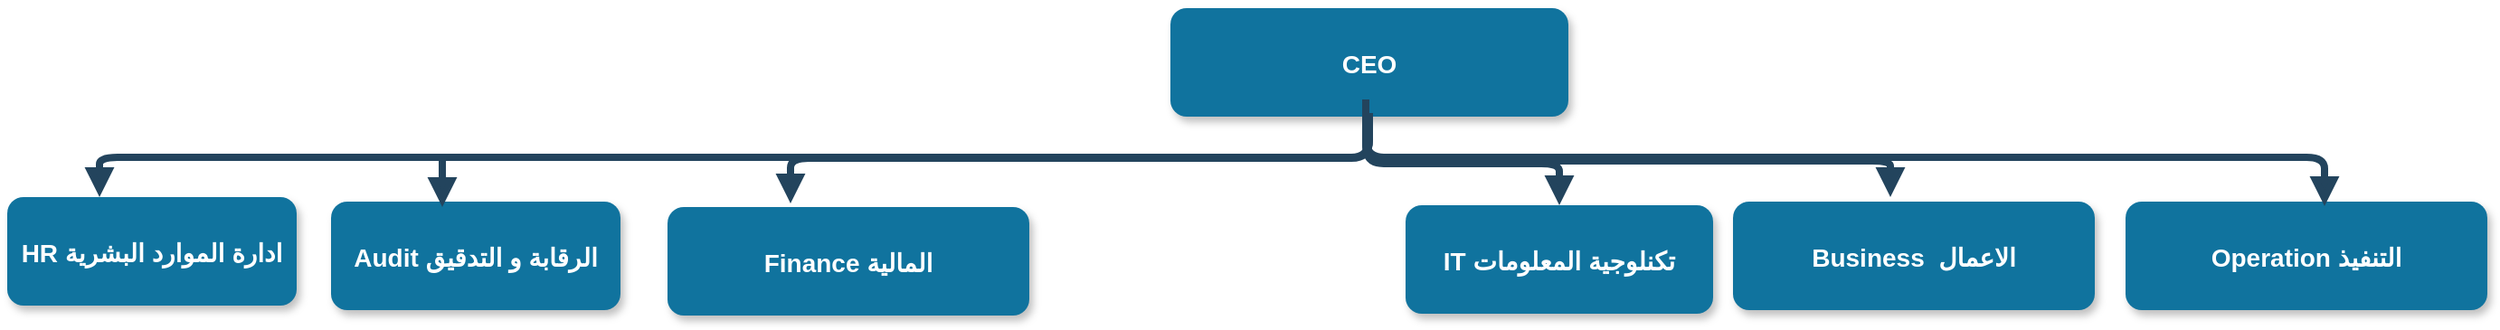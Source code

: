 <mxfile version="23.1.5" type="github">
  <diagram name="Page-1" id="97916047-d0de-89f5-080d-49f4d83e522f">
    <mxGraphModel dx="1434" dy="738" grid="1" gridSize="10" guides="1" tooltips="1" connect="1" arrows="1" fold="1" page="1" pageScale="1.5" pageWidth="1169" pageHeight="827" background="none" math="0" shadow="0">
      <root>
        <mxCell id="0" />
        <mxCell id="1" parent="0" />
        <mxCell id="3" value="CEO" style="rounded=1;fillColor=#10739E;strokeColor=none;shadow=1;gradientColor=none;fontStyle=1;fontColor=#FFFFFF;fontSize=14;" parent="1" vertex="1">
          <mxGeometry x="662" y="345.5" width="220" height="60" as="geometry" />
        </mxCell>
        <mxCell id="4" value="HR ادارة الموارد البشرية" style="rounded=1;fillColor=#10739E;strokeColor=none;shadow=1;gradientColor=none;fontStyle=1;fontColor=#FFFFFF;fontSize=14;" parent="1" vertex="1">
          <mxGeometry x="19" y="450" width="160" height="60" as="geometry" />
        </mxCell>
        <mxCell id="5" value="Finance المالية" style="rounded=1;fillColor=#10739E;strokeColor=none;shadow=1;gradientColor=none;fontStyle=1;fontColor=#FFFFFF;fontSize=14;" parent="1" vertex="1">
          <mxGeometry x="384" y="455.5" width="200" height="60" as="geometry" />
        </mxCell>
        <mxCell id="6" value="IT تكنلوجية المعلومات" style="rounded=1;fillColor=#10739E;strokeColor=none;shadow=1;gradientColor=none;fontStyle=1;fontColor=#FFFFFF;fontSize=14;" parent="1" vertex="1">
          <mxGeometry x="792" y="454.5" width="170" height="60" as="geometry" />
        </mxCell>
        <mxCell id="9" value="Audit الرقابة و التدقيق" style="rounded=1;fillColor=#10739E;strokeColor=none;shadow=1;gradientColor=none;fontStyle=1;fontColor=#FFFFFF;fontSize=14;" parent="1" vertex="1">
          <mxGeometry x="198" y="452.5" width="160" height="60" as="geometry" />
        </mxCell>
        <mxCell id="10" value="Business  الاعمال" style="rounded=1;fillColor=#10739E;strokeColor=none;shadow=1;gradientColor=none;fontStyle=1;fontColor=#FFFFFF;fontSize=14;" parent="1" vertex="1">
          <mxGeometry x="973" y="452.5" width="200" height="60" as="geometry" />
        </mxCell>
        <mxCell id="11" value="Operation التنفيذ" style="rounded=1;fillColor=#10739E;strokeColor=none;shadow=1;gradientColor=none;fontStyle=1;fontColor=#FFFFFF;fontSize=14;" parent="1" vertex="1">
          <mxGeometry x="1190" y="452.5" width="200" height="60" as="geometry" />
        </mxCell>
        <mxCell id="30" value="" style="edgeStyle=elbowEdgeStyle;elbow=vertical;strokeWidth=4;endArrow=block;endFill=1;fontStyle=1;strokeColor=#23445D;" parent="1" edge="1">
          <mxGeometry x="22" y="165.5" width="100" height="100" as="geometry">
            <mxPoint x="772" y="403.5" as="sourcePoint" />
            <mxPoint x="452" y="453.5" as="targetPoint" />
          </mxGeometry>
        </mxCell>
        <mxCell id="31" value="" style="edgeStyle=elbowEdgeStyle;elbow=vertical;strokeWidth=4;endArrow=block;endFill=1;fontStyle=1;strokeColor=#23445D;" parent="1" source="3" edge="1">
          <mxGeometry x="22" y="165.5" width="100" height="100" as="geometry">
            <mxPoint x="22" y="265.5" as="sourcePoint" />
            <mxPoint x="70" y="450" as="targetPoint" />
          </mxGeometry>
        </mxCell>
        <mxCell id="32" value="" style="edgeStyle=elbowEdgeStyle;elbow=vertical;strokeWidth=4;endArrow=block;endFill=1;fontStyle=1;strokeColor=#23445D;" parent="1" edge="1">
          <mxGeometry x="22" y="165.5" width="100" height="100" as="geometry">
            <mxPoint x="770" y="400.5" as="sourcePoint" />
            <mxPoint x="1300" y="455" as="targetPoint" />
          </mxGeometry>
        </mxCell>
        <mxCell id="39" value="" style="edgeStyle=elbowEdgeStyle;elbow=vertical;strokeWidth=4;endArrow=block;endFill=1;fontStyle=1;strokeColor=#23445D;" parent="1" edge="1">
          <mxGeometry x="62" y="175.5" width="100" height="100" as="geometry">
            <mxPoint x="259.5" y="428" as="sourcePoint" />
            <mxPoint x="259.5" y="455.5" as="targetPoint" />
          </mxGeometry>
        </mxCell>
        <mxCell id="55" value="" style="edgeStyle=elbowEdgeStyle;elbow=vertical;strokeWidth=4;endArrow=block;endFill=1;fontStyle=1;strokeColor=#23445D;" parent="1" edge="1">
          <mxGeometry x="22" y="165.5" width="100" height="100" as="geometry">
            <mxPoint x="770" y="400" as="sourcePoint" />
            <mxPoint x="1060" y="450" as="targetPoint" />
            <Array as="points">
              <mxPoint x="890" y="430" />
              <mxPoint x="970" y="395.5" />
            </Array>
          </mxGeometry>
        </mxCell>
        <mxCell id="xqLkP6JCB7rxwv551sbq-57" value="" style="edgeStyle=elbowEdgeStyle;elbow=vertical;strokeWidth=4;endArrow=block;endFill=1;fontStyle=1;strokeColor=#23445D;entryX=0.5;entryY=0;entryDx=0;entryDy=0;" edge="1" parent="1" target="6">
          <mxGeometry x="22" y="165.5" width="100" height="100" as="geometry">
            <mxPoint x="770" y="396" as="sourcePoint" />
            <mxPoint x="877" y="451.5" as="targetPoint" />
            <Array as="points">
              <mxPoint x="707" y="431.5" />
              <mxPoint x="787" y="397" />
            </Array>
          </mxGeometry>
        </mxCell>
      </root>
    </mxGraphModel>
  </diagram>
</mxfile>
